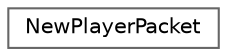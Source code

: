digraph "Graphical Class Hierarchy"
{
 // LATEX_PDF_SIZE
  bgcolor="transparent";
  edge [fontname=Helvetica,fontsize=10,labelfontname=Helvetica,labelfontsize=10];
  node [fontname=Helvetica,fontsize=10,shape=box,height=0.2,width=0.4];
  rankdir="LR";
  Node0 [id="Node000000",label="NewPlayerPacket",height=0.2,width=0.4,color="grey40", fillcolor="white", style="filled",URL="$struct_new_player_packet.html",tooltip=" "];
}
